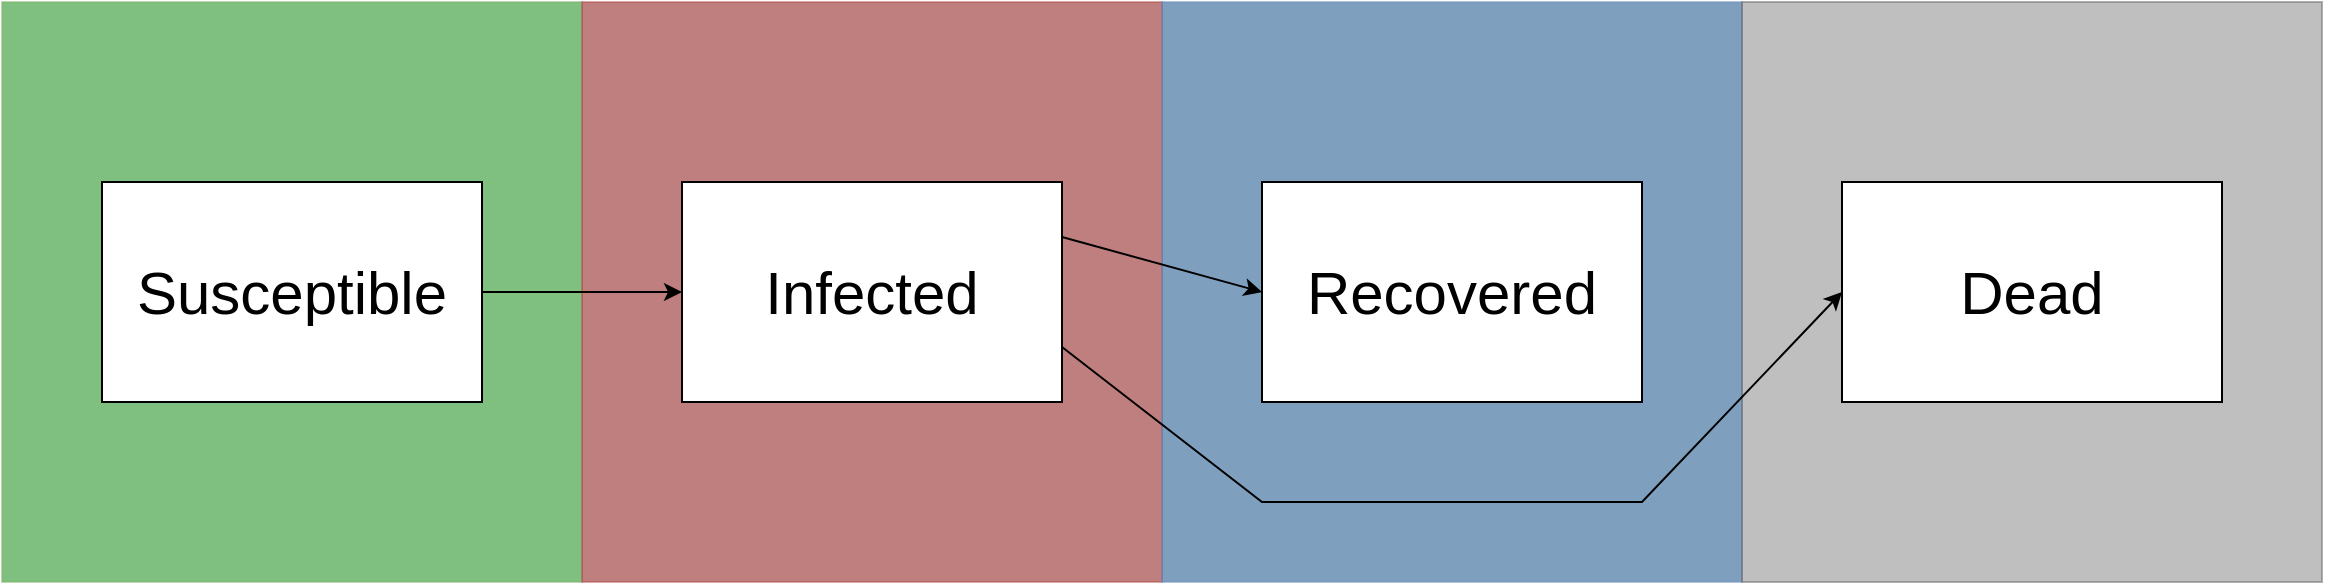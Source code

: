 <mxfile version="17.4.2" type="device"><diagram id="C5RBs43oDa-KdzZeNtuy" name="Page-1"><mxGraphModel dx="1718" dy="1021" grid="1" gridSize="10" guides="1" tooltips="1" connect="1" arrows="1" fold="1" page="1" pageScale="1" pageWidth="1169" pageHeight="827" background="none" math="0" shadow="0"><root><mxCell id="WIyWlLk6GJQsqaUBKTNV-0"/><mxCell id="WIyWlLk6GJQsqaUBKTNV-1" parent="WIyWlLk6GJQsqaUBKTNV-0"/><mxCell id="TtwFrzeI5E-RUlz6k0Ki-61" value="" style="whiteSpace=wrap;html=1;labelBackgroundColor=none;fillColor=#008000;strokeColor=#82b366;opacity=50;" parent="WIyWlLk6GJQsqaUBKTNV-1" vertex="1"><mxGeometry width="290" height="290" as="geometry"/></mxCell><mxCell id="TtwFrzeI5E-RUlz6k0Ki-68" value="" style="rounded=0;whiteSpace=wrap;html=1;labelBackgroundColor=none;fillColor=#800000;strokeColor=#b85450;opacity=50;" parent="WIyWlLk6GJQsqaUBKTNV-1" vertex="1"><mxGeometry x="290" width="290" height="290" as="geometry"/></mxCell><mxCell id="TtwFrzeI5E-RUlz6k0Ki-69" value="" style="rounded=0;whiteSpace=wrap;html=1;labelBackgroundColor=none;fillColor=#004080;strokeColor=#6c8ebf;opacity=50;" parent="WIyWlLk6GJQsqaUBKTNV-1" vertex="1"><mxGeometry x="580" width="290" height="290" as="geometry"/></mxCell><mxCell id="TtwFrzeI5E-RUlz6k0Ki-70" value="" style="rounded=0;whiteSpace=wrap;html=1;labelBackgroundColor=none;fillColor=#808080;fontColor=#333333;strokeColor=#666666;opacity=50;" parent="WIyWlLk6GJQsqaUBKTNV-1" vertex="1"><mxGeometry x="870" width="290" height="290" as="geometry"/></mxCell><mxCell id="VLJ_vH4ru_NKkesfbn4i-2" value="Susceptible" style="rounded=0;whiteSpace=wrap;html=1;fontSize=30;" parent="WIyWlLk6GJQsqaUBKTNV-1" vertex="1"><mxGeometry x="50" y="90" width="190" height="110" as="geometry"/></mxCell><mxCell id="VLJ_vH4ru_NKkesfbn4i-3" value="Infected" style="rounded=0;whiteSpace=wrap;html=1;fontSize=30;" parent="WIyWlLk6GJQsqaUBKTNV-1" vertex="1"><mxGeometry x="340" y="90" width="190" height="110" as="geometry"/></mxCell><mxCell id="VLJ_vH4ru_NKkesfbn4i-4" value="Dead" style="rounded=0;whiteSpace=wrap;html=1;fontSize=30;" parent="WIyWlLk6GJQsqaUBKTNV-1" vertex="1"><mxGeometry x="920" y="90" width="190" height="110" as="geometry"/></mxCell><mxCell id="VLJ_vH4ru_NKkesfbn4i-5" value="Recovered" style="rounded=0;whiteSpace=wrap;html=1;fontSize=30;" parent="WIyWlLk6GJQsqaUBKTNV-1" vertex="1"><mxGeometry x="630" y="90" width="190" height="110" as="geometry"/></mxCell><mxCell id="VLJ_vH4ru_NKkesfbn4i-25" value="" style="endArrow=classic;html=1;rounded=0;exitX=1;exitY=0.75;exitDx=0;exitDy=0;entryX=0;entryY=0.5;entryDx=0;entryDy=0;" parent="WIyWlLk6GJQsqaUBKTNV-1" source="VLJ_vH4ru_NKkesfbn4i-3" target="VLJ_vH4ru_NKkesfbn4i-4" edge="1"><mxGeometry width="50" height="50" relative="1" as="geometry"><mxPoint x="520" y="460" as="sourcePoint"/><mxPoint x="570" y="410" as="targetPoint"/><Array as="points"><mxPoint x="630" y="250"/><mxPoint x="820" y="250"/></Array></mxGeometry></mxCell><mxCell id="VLJ_vH4ru_NKkesfbn4i-26" value="" style="endArrow=classic;html=1;rounded=0;exitX=1;exitY=0.25;exitDx=0;exitDy=0;entryX=0;entryY=0.5;entryDx=0;entryDy=0;" parent="WIyWlLk6GJQsqaUBKTNV-1" source="VLJ_vH4ru_NKkesfbn4i-3" target="VLJ_vH4ru_NKkesfbn4i-5" edge="1"><mxGeometry width="50" height="50" relative="1" as="geometry"><mxPoint x="520" y="460" as="sourcePoint"/><mxPoint x="570" y="410" as="targetPoint"/></mxGeometry></mxCell><mxCell id="VLJ_vH4ru_NKkesfbn4i-27" value="" style="endArrow=classic;html=1;rounded=0;entryX=0;entryY=0.5;entryDx=0;entryDy=0;exitX=1;exitY=0.5;exitDx=0;exitDy=0;" parent="WIyWlLk6GJQsqaUBKTNV-1" source="VLJ_vH4ru_NKkesfbn4i-2" target="VLJ_vH4ru_NKkesfbn4i-3" edge="1"><mxGeometry width="50" height="50" relative="1" as="geometry"><mxPoint x="520" y="460" as="sourcePoint"/><mxPoint x="570" y="410" as="targetPoint"/></mxGeometry></mxCell></root></mxGraphModel></diagram></mxfile>